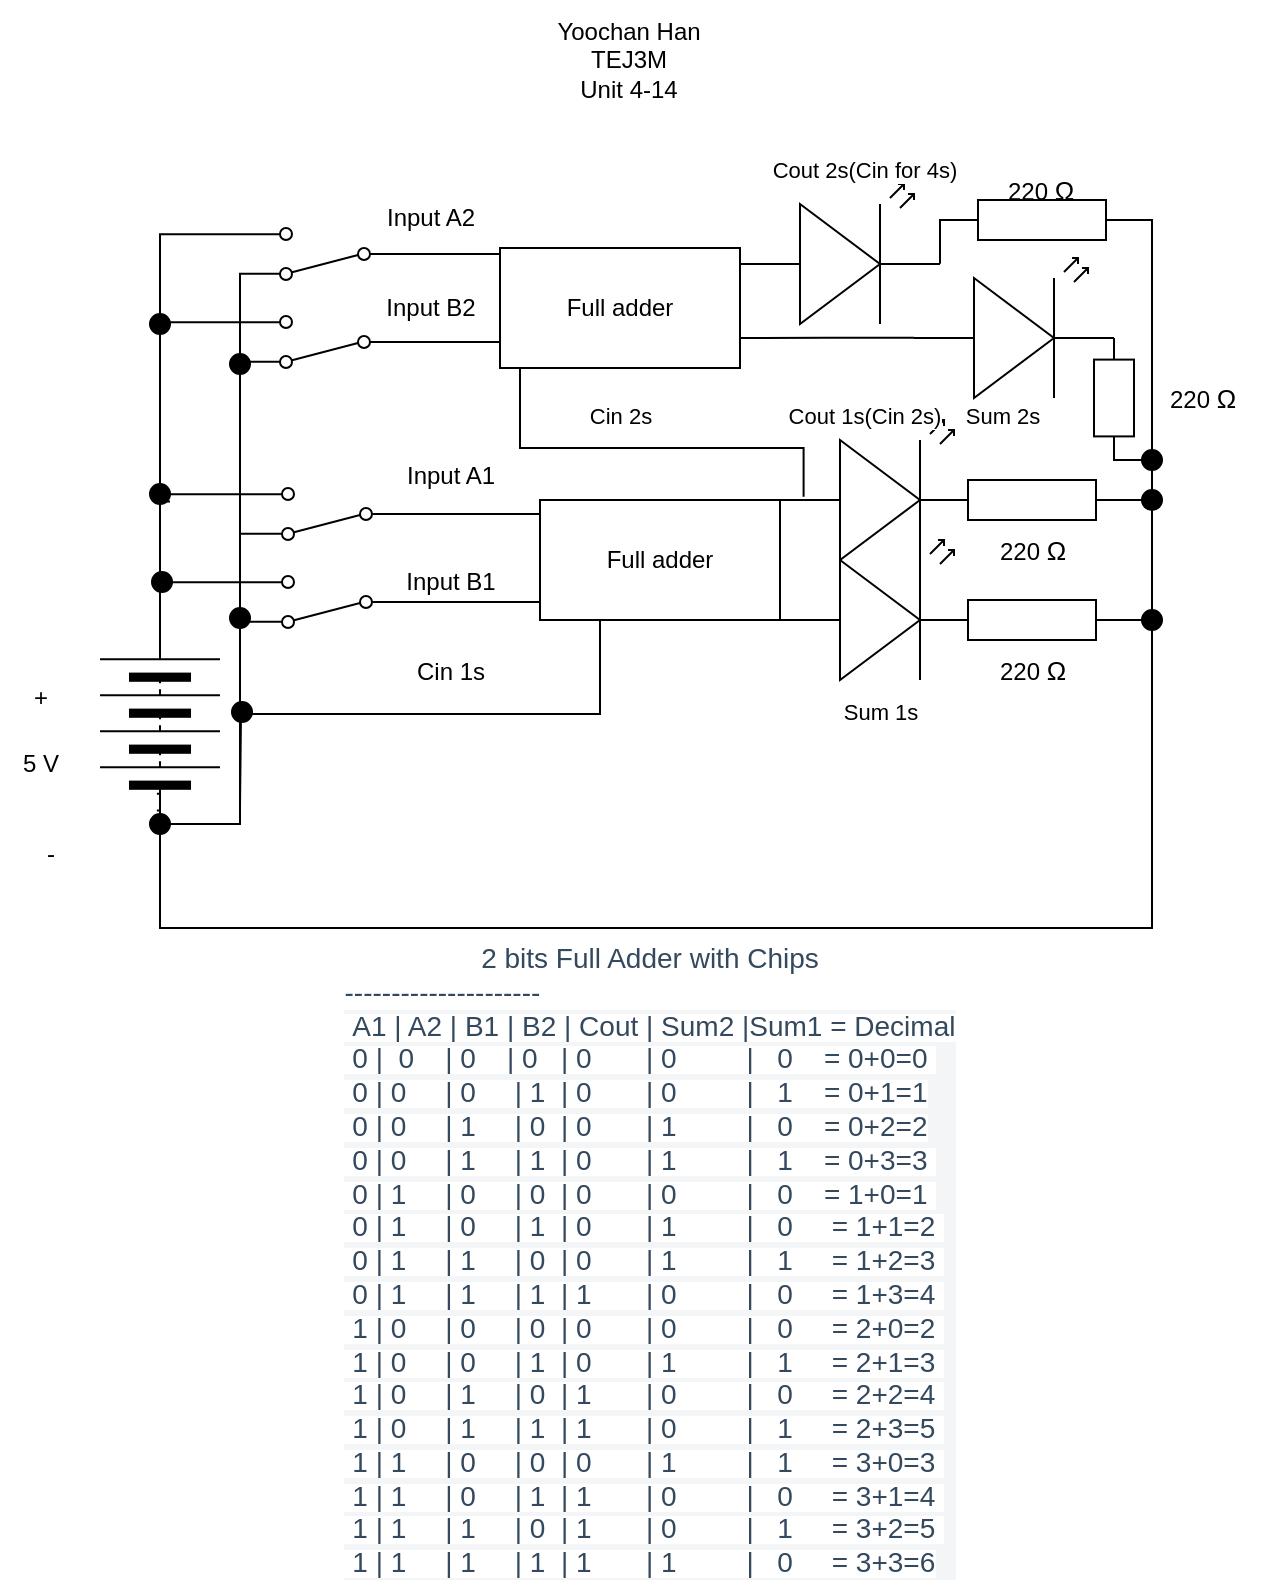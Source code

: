 <mxfile>
    <diagram id="GQCTTJcsUH3smYpTMoTU" name="Page-1">
        <mxGraphModel dx="730" dy="584" grid="1" gridSize="10" guides="1" tooltips="1" connect="1" arrows="1" fold="1" page="1" pageScale="1" pageWidth="827" pageHeight="1169" math="0" shadow="0">
            <root>
                <mxCell id="0"/>
                <mxCell id="1" parent="0"/>
                <mxCell id="62" value="Yoochan Han&lt;br&gt;TEJ3M&lt;br&gt;Unit 4-14" style="text;html=1;align=center;verticalAlign=middle;resizable=0;points=[];autosize=1;strokeColor=none;fillColor=none;" parent="1" vertex="1">
                    <mxGeometry x="364" y="120" width="100" height="60" as="geometry"/>
                </mxCell>
                <mxCell id="105" style="edgeStyle=orthogonalEdgeStyle;html=1;exitX=1;exitY=0.5;exitDx=0;exitDy=0;entryX=1;entryY=0.88;entryDx=0;entryDy=0;rounded=0;endArrow=none;endFill=0;" edge="1" parent="1" source="65" target="104">
                    <mxGeometry relative="1" as="geometry"/>
                </mxCell>
                <mxCell id="65" value="" style="pointerEvents=1;verticalLabelPosition=bottom;shadow=0;dashed=0;align=center;html=1;verticalAlign=top;shape=mxgraph.electrical.miscellaneous.batteryStack;rotation=-90;" parent="1" vertex="1">
                    <mxGeometry x="130" y="452" width="100" height="60" as="geometry"/>
                </mxCell>
                <mxCell id="67" value="5 V" style="text;html=1;align=center;verticalAlign=middle;resizable=0;points=[];autosize=1;strokeColor=none;fillColor=none;" parent="1" vertex="1">
                    <mxGeometry x="100" y="487" width="40" height="30" as="geometry"/>
                </mxCell>
                <mxCell id="68" value="+" style="text;html=1;align=center;verticalAlign=middle;resizable=0;points=[];autosize=1;strokeColor=none;fillColor=none;" parent="1" vertex="1">
                    <mxGeometry x="105" y="454" width="30" height="30" as="geometry"/>
                </mxCell>
                <mxCell id="69" value="-" style="text;html=1;align=center;verticalAlign=middle;resizable=0;points=[];autosize=1;strokeColor=none;fillColor=none;" parent="1" vertex="1">
                    <mxGeometry x="110" y="532" width="30" height="30" as="geometry"/>
                </mxCell>
                <mxCell id="101" value="&lt;span style=&quot;color: rgb(52, 73, 94); font-family: ArtifaktElement-Medium, sans-serif; text-align: left; background-color: light-dark(#ffffff, var(--ge-dark-color, #121212));&quot;&gt;&lt;font style=&quot;font-size: 14px;&quot;&gt;2 bits Full Adder with Chips&lt;/font&gt;&lt;/span&gt;&lt;div style=&quot;-webkit-tap-highlight-color: rgba(0, 0, 0, 0); box-sizing: border-box; color: rgb(52, 73, 94); font-family: ArtifaktElement-Medium, sans-serif; text-align: left;&quot;&gt;&lt;span style=&quot;background-color: light-dark(#ffffff, var(--ge-dark-color, #121212));&quot;&gt;&lt;font style=&quot;font-size: 14px;&quot;&gt;---------------------&lt;/font&gt;&lt;/span&gt;&lt;/div&gt;&lt;div style=&quot;-webkit-tap-highlight-color: rgba(0, 0, 0, 0); box-sizing: border-box; color: rgb(52, 73, 94); font-family: ArtifaktElement-Medium, sans-serif; text-align: left; background-color: rgb(244, 245, 246);&quot;&gt;&lt;span style=&quot;-webkit-tap-highlight-color: rgba(0, 0, 0, 0); box-sizing: border-box; background-color: light-dark(#ffffff, var(--ge-dark-color, #121212));&quot;&gt;&lt;font style=&quot;font-size: 14px;&quot;&gt;&amp;nbsp;A1 | A2 | B1 | B2 | Cout | Sum2 |Sum1 = Decimal&lt;/font&gt;&lt;/span&gt;&lt;/div&gt;&lt;div style=&quot;-webkit-tap-highlight-color: rgba(0, 0, 0, 0); box-sizing: border-box; color: rgb(52, 73, 94); font-family: ArtifaktElement-Medium, sans-serif; text-align: left; background-color: rgb(244, 245, 246);&quot;&gt;&lt;span style=&quot;-webkit-tap-highlight-color: rgba(0, 0, 0, 0); box-sizing: border-box; background-color: light-dark(#ffffff, var(--ge-dark-color, #121212));&quot;&gt;&lt;font style=&quot;font-size: 14px;&quot;&gt;&amp;nbsp;0 |&amp;nbsp; 0&amp;nbsp; &amp;nbsp; | 0&amp;nbsp; &amp;nbsp; | 0&amp;nbsp; &amp;nbsp;| 0&amp;nbsp; &amp;nbsp; &amp;nbsp; &amp;nbsp;| 0&amp;nbsp; &amp;nbsp; &amp;nbsp; &amp;nbsp; &amp;nbsp;|&amp;nbsp; &amp;nbsp;0&amp;nbsp; &amp;nbsp; = 0+0=0&amp;nbsp;&lt;/font&gt;&lt;/span&gt;&lt;/div&gt;&lt;div style=&quot;-webkit-tap-highlight-color: rgba(0, 0, 0, 0); box-sizing: border-box; color: rgb(52, 73, 94); font-family: ArtifaktElement-Medium, sans-serif; text-align: left; background-color: rgb(244, 245, 246);&quot;&gt;&lt;span style=&quot;-webkit-tap-highlight-color: rgba(0, 0, 0, 0); box-sizing: border-box; background-color: light-dark(#ffffff, var(--ge-dark-color, #121212));&quot;&gt;&lt;font style=&quot;font-size: 14px;&quot;&gt;&amp;nbsp;0 | 0&amp;nbsp; &amp;nbsp; &amp;nbsp;| 0&amp;nbsp; &amp;nbsp; &amp;nbsp;| 1&amp;nbsp; | 0&amp;nbsp; &amp;nbsp; &amp;nbsp; &amp;nbsp;| 0&amp;nbsp; &amp;nbsp; &amp;nbsp; &amp;nbsp; &amp;nbsp;|&amp;nbsp; &amp;nbsp;1&amp;nbsp; &amp;nbsp; = 0+1=1&lt;/font&gt;&lt;/span&gt;&lt;/div&gt;&lt;div style=&quot;-webkit-tap-highlight-color: rgba(0, 0, 0, 0); box-sizing: border-box; color: rgb(52, 73, 94); font-family: ArtifaktElement-Medium, sans-serif; text-align: left; background-color: rgb(244, 245, 246);&quot;&gt;&lt;span style=&quot;-webkit-tap-highlight-color: rgba(0, 0, 0, 0); box-sizing: border-box; background-color: light-dark(#ffffff, var(--ge-dark-color, #121212));&quot;&gt;&lt;font style=&quot;font-size: 14px;&quot;&gt;&amp;nbsp;0 | 0&amp;nbsp; &amp;nbsp; &amp;nbsp;| 1&amp;nbsp; &amp;nbsp; &amp;nbsp;| 0&amp;nbsp; | 0&amp;nbsp; &amp;nbsp; &amp;nbsp; &amp;nbsp;| 1&amp;nbsp; &amp;nbsp; &amp;nbsp; &amp;nbsp; &amp;nbsp;|&amp;nbsp; &amp;nbsp;0&amp;nbsp; &amp;nbsp; = 0+2=2&lt;/font&gt;&lt;/span&gt;&lt;/div&gt;&lt;div style=&quot;-webkit-tap-highlight-color: rgba(0, 0, 0, 0); box-sizing: border-box; color: rgb(52, 73, 94); font-family: ArtifaktElement-Medium, sans-serif; text-align: left; background-color: rgb(244, 245, 246);&quot;&gt;&lt;span style=&quot;-webkit-tap-highlight-color: rgba(0, 0, 0, 0); box-sizing: border-box; background-color: light-dark(#ffffff, var(--ge-dark-color, #121212));&quot;&gt;&lt;font style=&quot;font-size: 14px;&quot;&gt;&amp;nbsp;0 | 0&amp;nbsp; &amp;nbsp; &amp;nbsp;| 1&amp;nbsp; &amp;nbsp; &amp;nbsp;| 1&amp;nbsp; | 0&amp;nbsp; &amp;nbsp; &amp;nbsp; &amp;nbsp;| 1&amp;nbsp; &amp;nbsp; &amp;nbsp; &amp;nbsp; &amp;nbsp;|&amp;nbsp; &amp;nbsp;1&amp;nbsp; &amp;nbsp; = 0+3=3&amp;nbsp;&lt;/font&gt;&lt;/span&gt;&lt;/div&gt;&lt;div style=&quot;-webkit-tap-highlight-color: rgba(0, 0, 0, 0); box-sizing: border-box; color: rgb(52, 73, 94); font-family: ArtifaktElement-Medium, sans-serif; text-align: left; background-color: rgb(244, 245, 246);&quot;&gt;&lt;span style=&quot;background-color: light-dark(#ffffff, var(--ge-dark-color, #121212));&quot;&gt;&lt;font style=&quot;font-size: 14px;&quot;&gt;&amp;nbsp;0 | 1&amp;nbsp; &amp;nbsp; &amp;nbsp;| 0&amp;nbsp; &amp;nbsp; &amp;nbsp;| 0&amp;nbsp; | 0&amp;nbsp; &amp;nbsp; &amp;nbsp; &amp;nbsp;| 0&amp;nbsp; &amp;nbsp; &amp;nbsp; &amp;nbsp; &amp;nbsp;|&amp;nbsp; &amp;nbsp;0&amp;nbsp; &amp;nbsp; = 1+0=1&amp;nbsp;&lt;/font&gt;&lt;/span&gt;&lt;/div&gt;&lt;div style=&quot;-webkit-tap-highlight-color: rgba(0, 0, 0, 0); box-sizing: border-box; color: rgb(52, 73, 94); font-family: ArtifaktElement-Medium, sans-serif; text-align: left; background-color: rgb(244, 245, 246);&quot;&gt;&lt;span style=&quot;background-color: light-dark(#ffffff, var(--ge-dark-color, #121212));&quot;&gt;&lt;font style=&quot;font-size: 14px;&quot;&gt;&amp;nbsp;0 | 1&amp;nbsp; &amp;nbsp; &amp;nbsp;| 0&amp;nbsp; &amp;nbsp; &amp;nbsp;| 1&amp;nbsp; | 0&amp;nbsp; &amp;nbsp; &amp;nbsp; &amp;nbsp;| 1&amp;nbsp; &amp;nbsp; &amp;nbsp; &amp;nbsp; &amp;nbsp;|&amp;nbsp; &amp;nbsp;0&amp;nbsp; &amp;nbsp; &amp;nbsp;= 1+1=2&amp;nbsp;&lt;/font&gt;&lt;/span&gt;&lt;/div&gt;&lt;div style=&quot;-webkit-tap-highlight-color: rgba(0, 0, 0, 0); box-sizing: border-box; color: rgb(52, 73, 94); font-family: ArtifaktElement-Medium, sans-serif; text-align: left; background-color: rgb(244, 245, 246);&quot;&gt;&lt;span style=&quot;background-color: light-dark(#ffffff, var(--ge-dark-color, #121212));&quot;&gt;&lt;font style=&quot;font-size: 14px;&quot;&gt;&amp;nbsp;0 | 1&amp;nbsp; &amp;nbsp; &amp;nbsp;| 1&amp;nbsp; &amp;nbsp; &amp;nbsp;| 0&amp;nbsp; | 0&amp;nbsp; &amp;nbsp; &amp;nbsp; &amp;nbsp;| 1&amp;nbsp; &amp;nbsp; &amp;nbsp; &amp;nbsp; &amp;nbsp;|&amp;nbsp; &amp;nbsp;1&amp;nbsp; &amp;nbsp; &amp;nbsp;= 1+2=3&amp;nbsp;&lt;/font&gt;&lt;/span&gt;&lt;/div&gt;&lt;div style=&quot;-webkit-tap-highlight-color: rgba(0, 0, 0, 0); box-sizing: border-box; color: rgb(52, 73, 94); font-family: ArtifaktElement-Medium, sans-serif; text-align: left; background-color: rgb(244, 245, 246);&quot;&gt;&lt;span style=&quot;background-color: light-dark(#ffffff, var(--ge-dark-color, #121212));&quot;&gt;&lt;font style=&quot;font-size: 14px;&quot;&gt;&amp;nbsp;0 | 1&amp;nbsp; &amp;nbsp; &amp;nbsp;| 1&amp;nbsp; &amp;nbsp; &amp;nbsp;| 1&amp;nbsp; | 1&amp;nbsp; &amp;nbsp; &amp;nbsp; &amp;nbsp;| 0&amp;nbsp; &amp;nbsp; &amp;nbsp; &amp;nbsp; &amp;nbsp;|&amp;nbsp; &amp;nbsp;0&amp;nbsp; &amp;nbsp; &amp;nbsp;= 1+3=4&amp;nbsp;&lt;/font&gt;&lt;/span&gt;&lt;/div&gt;&lt;div style=&quot;-webkit-tap-highlight-color: rgba(0, 0, 0, 0); box-sizing: border-box; color: rgb(52, 73, 94); font-family: ArtifaktElement-Medium, sans-serif; text-align: left; background-color: rgb(244, 245, 246);&quot;&gt;&lt;span style=&quot;background-color: light-dark(#ffffff, var(--ge-dark-color, #121212));&quot;&gt;&lt;font style=&quot;font-size: 14px;&quot;&gt;&amp;nbsp;1 | 0&amp;nbsp; &amp;nbsp; &amp;nbsp;| 0&amp;nbsp; &amp;nbsp; &amp;nbsp;| 0&amp;nbsp; | 0&amp;nbsp; &amp;nbsp; &amp;nbsp; &amp;nbsp;| 0&amp;nbsp; &amp;nbsp; &amp;nbsp; &amp;nbsp; &amp;nbsp;|&amp;nbsp; &amp;nbsp;0&amp;nbsp; &amp;nbsp; &amp;nbsp;= 2+0=2&amp;nbsp;&lt;/font&gt;&lt;/span&gt;&lt;/div&gt;&lt;div style=&quot;-webkit-tap-highlight-color: rgba(0, 0, 0, 0); box-sizing: border-box; color: rgb(52, 73, 94); font-family: ArtifaktElement-Medium, sans-serif; text-align: left; background-color: rgb(244, 245, 246);&quot;&gt;&lt;span style=&quot;background-color: light-dark(#ffffff, var(--ge-dark-color, #121212));&quot;&gt;&lt;font style=&quot;font-size: 14px;&quot;&gt;&amp;nbsp;1 | 0&amp;nbsp; &amp;nbsp; &amp;nbsp;| 0&amp;nbsp; &amp;nbsp; &amp;nbsp;| 1&amp;nbsp; | 0&amp;nbsp; &amp;nbsp; &amp;nbsp; &amp;nbsp;| 1&amp;nbsp; &amp;nbsp; &amp;nbsp; &amp;nbsp; &amp;nbsp;|&amp;nbsp; &amp;nbsp;1&amp;nbsp; &amp;nbsp; &amp;nbsp;= 2+1=3&amp;nbsp;&lt;/font&gt;&lt;/span&gt;&lt;/div&gt;&lt;div style=&quot;-webkit-tap-highlight-color: rgba(0, 0, 0, 0); box-sizing: border-box; color: rgb(52, 73, 94); font-family: ArtifaktElement-Medium, sans-serif; text-align: left; background-color: rgb(244, 245, 246);&quot;&gt;&lt;span style=&quot;background-color: light-dark(#ffffff, var(--ge-dark-color, #121212));&quot;&gt;&lt;font style=&quot;font-size: 14px;&quot;&gt;&amp;nbsp;1 | 0&amp;nbsp; &amp;nbsp; &amp;nbsp;| 1&amp;nbsp; &amp;nbsp; &amp;nbsp;| 0&amp;nbsp; | 1&amp;nbsp; &amp;nbsp; &amp;nbsp; &amp;nbsp;| 0&amp;nbsp; &amp;nbsp; &amp;nbsp; &amp;nbsp; &amp;nbsp;|&amp;nbsp; &amp;nbsp;0&amp;nbsp; &amp;nbsp; &amp;nbsp;= 2+2=4&amp;nbsp;&lt;/font&gt;&lt;/span&gt;&lt;/div&gt;&lt;div style=&quot;-webkit-tap-highlight-color: rgba(0, 0, 0, 0); box-sizing: border-box; color: rgb(52, 73, 94); font-family: ArtifaktElement-Medium, sans-serif; text-align: left; background-color: rgb(244, 245, 246);&quot;&gt;&lt;span style=&quot;background-color: light-dark(#ffffff, var(--ge-dark-color, #121212));&quot;&gt;&lt;font style=&quot;font-size: 14px;&quot;&gt;&amp;nbsp;1 | 0&amp;nbsp; &amp;nbsp; &amp;nbsp;| 1&amp;nbsp; &amp;nbsp; &amp;nbsp;| 1&amp;nbsp; | 1&amp;nbsp; &amp;nbsp; &amp;nbsp; &amp;nbsp;| 0&amp;nbsp; &amp;nbsp; &amp;nbsp; &amp;nbsp; &amp;nbsp;|&amp;nbsp; &amp;nbsp;1&amp;nbsp; &amp;nbsp; &amp;nbsp;= 2+3=5&amp;nbsp;&lt;/font&gt;&lt;/span&gt;&lt;/div&gt;&lt;div style=&quot;-webkit-tap-highlight-color: rgba(0, 0, 0, 0); box-sizing: border-box; color: rgb(52, 73, 94); font-family: ArtifaktElement-Medium, sans-serif; text-align: left; background-color: rgb(244, 245, 246);&quot;&gt;&lt;span style=&quot;background-color: light-dark(#ffffff, var(--ge-dark-color, #121212));&quot;&gt;&lt;font style=&quot;font-size: 14px;&quot;&gt;&amp;nbsp;1 | 1&amp;nbsp; &amp;nbsp; &amp;nbsp;| 0&amp;nbsp; &amp;nbsp; &amp;nbsp;| 0&amp;nbsp; | 0&amp;nbsp; &amp;nbsp; &amp;nbsp; &amp;nbsp;| 1&amp;nbsp; &amp;nbsp; &amp;nbsp; &amp;nbsp; &amp;nbsp;|&amp;nbsp; &amp;nbsp;1&amp;nbsp; &amp;nbsp; &amp;nbsp;= 3+0=3&amp;nbsp;&lt;/font&gt;&lt;/span&gt;&lt;/div&gt;&lt;div style=&quot;-webkit-tap-highlight-color: rgba(0, 0, 0, 0); box-sizing: border-box; color: rgb(52, 73, 94); font-family: ArtifaktElement-Medium, sans-serif; text-align: left; background-color: rgb(244, 245, 246);&quot;&gt;&lt;span style=&quot;background-color: light-dark(#ffffff, var(--ge-dark-color, #121212));&quot;&gt;&lt;font style=&quot;font-size: 14px;&quot;&gt;&amp;nbsp;1 | 1&amp;nbsp; &amp;nbsp; &amp;nbsp;| 0&amp;nbsp; &amp;nbsp; &amp;nbsp;| 1&amp;nbsp; | 1&amp;nbsp; &amp;nbsp; &amp;nbsp; &amp;nbsp;| 0&amp;nbsp; &amp;nbsp; &amp;nbsp; &amp;nbsp; &amp;nbsp;|&amp;nbsp; &amp;nbsp;0&amp;nbsp; &amp;nbsp; &amp;nbsp;= 3+1=4&amp;nbsp;&lt;/font&gt;&lt;/span&gt;&lt;/div&gt;&lt;div style=&quot;-webkit-tap-highlight-color: rgba(0, 0, 0, 0); box-sizing: border-box; color: rgb(52, 73, 94); font-family: ArtifaktElement-Medium, sans-serif; text-align: left; background-color: rgb(244, 245, 246);&quot;&gt;&lt;span style=&quot;background-color: light-dark(#ffffff, var(--ge-dark-color, #121212));&quot;&gt;&lt;font style=&quot;font-size: 14px;&quot;&gt;&amp;nbsp;1 | 1&amp;nbsp; &amp;nbsp; &amp;nbsp;| 1&amp;nbsp; &amp;nbsp; &amp;nbsp;| 0&amp;nbsp; | 1&amp;nbsp; &amp;nbsp; &amp;nbsp; &amp;nbsp;| 0&amp;nbsp; &amp;nbsp; &amp;nbsp; &amp;nbsp; &amp;nbsp;|&amp;nbsp; &amp;nbsp;1&amp;nbsp; &amp;nbsp; &amp;nbsp;= 3+2=5&amp;nbsp;&lt;/font&gt;&lt;/span&gt;&lt;/div&gt;&lt;div style=&quot;-webkit-tap-highlight-color: rgba(0, 0, 0, 0); box-sizing: border-box; color: rgb(52, 73, 94); font-family: ArtifaktElement-Medium, sans-serif; text-align: left; background-color: rgb(244, 245, 246);&quot;&gt;&lt;span style=&quot;background-color: light-dark(#ffffff, var(--ge-dark-color, #121212));&quot;&gt;&lt;font style=&quot;font-size: 14px;&quot;&gt;&amp;nbsp;1 | 1&amp;nbsp; &amp;nbsp; &amp;nbsp;| 1&amp;nbsp; &amp;nbsp; &amp;nbsp;| 1&amp;nbsp; | 1&amp;nbsp; &amp;nbsp; &amp;nbsp; &amp;nbsp;| 1&amp;nbsp; &amp;nbsp; &amp;nbsp; &amp;nbsp; &amp;nbsp;|&amp;nbsp; &amp;nbsp;0&amp;nbsp; &amp;nbsp; &amp;nbsp;= 3+3=6&lt;/font&gt;&lt;/span&gt;&lt;/div&gt;" style="text;html=1;align=center;verticalAlign=middle;whiteSpace=wrap;rounded=0;" vertex="1" parent="1">
                    <mxGeometry x="260" y="630" width="330" height="240" as="geometry"/>
                </mxCell>
                <mxCell id="116" style="edgeStyle=orthogonalEdgeStyle;shape=connector;curved=0;rounded=0;html=1;exitX=0.25;exitY=1;exitDx=0;exitDy=0;strokeColor=default;align=center;verticalAlign=middle;fontFamily=Helvetica;fontSize=11;fontColor=default;labelBackgroundColor=default;endArrow=none;endFill=0;" edge="1" parent="1" source="102">
                    <mxGeometry relative="1" as="geometry">
                        <mxPoint x="220" y="524" as="targetPoint"/>
                    </mxGeometry>
                </mxCell>
                <mxCell id="102" value="Full adder" style="rounded=0;whiteSpace=wrap;html=1;" vertex="1" parent="1">
                    <mxGeometry x="370" y="370" width="120" height="60" as="geometry"/>
                </mxCell>
                <mxCell id="113" style="edgeStyle=orthogonalEdgeStyle;html=1;exitX=1;exitY=0.12;exitDx=0;exitDy=0;rounded=0;curved=0;endArrow=none;endFill=0;" edge="1" parent="1" source="103">
                    <mxGeometry relative="1" as="geometry">
                        <mxPoint x="220" y="504" as="targetPoint"/>
                        <Array as="points">
                            <mxPoint x="220" y="387"/>
                        </Array>
                    </mxGeometry>
                </mxCell>
                <mxCell id="103" value="" style="html=1;shape=mxgraph.electrical.electro-mechanical.twoWaySwitch;aspect=fixed;elSwitchState=2;rotation=-180;" vertex="1" parent="1">
                    <mxGeometry x="226" y="364" width="75" height="26" as="geometry"/>
                </mxCell>
                <mxCell id="115" style="edgeStyle=orthogonalEdgeStyle;shape=connector;curved=0;rounded=0;html=1;exitX=1;exitY=0.12;exitDx=0;exitDy=0;strokeColor=default;align=center;verticalAlign=middle;fontFamily=Helvetica;fontSize=11;fontColor=default;labelBackgroundColor=default;endArrow=none;endFill=0;entryX=0;entryY=0.5;entryDx=0;entryDy=0;" edge="1" parent="1" source="104" target="65">
                    <mxGeometry relative="1" as="geometry">
                        <mxPoint x="220" y="564.0" as="targetPoint"/>
                        <Array as="points">
                            <mxPoint x="220" y="431"/>
                            <mxPoint x="220" y="532"/>
                        </Array>
                    </mxGeometry>
                </mxCell>
                <mxCell id="104" value="" style="html=1;shape=mxgraph.electrical.electro-mechanical.twoWaySwitch;aspect=fixed;elSwitchState=2;rotation=-180;" vertex="1" parent="1">
                    <mxGeometry x="226" y="408" width="75" height="26" as="geometry"/>
                </mxCell>
                <mxCell id="106" style="edgeStyle=orthogonalEdgeStyle;html=1;exitX=1;exitY=0.5;exitDx=0;exitDy=0;entryX=1;entryY=0.88;entryDx=0;entryDy=0;rounded=0;endArrow=none;endFill=0;" edge="1" parent="1" source="65" target="103">
                    <mxGeometry relative="1" as="geometry">
                        <mxPoint x="190" y="442" as="sourcePoint"/>
                        <mxPoint x="236" y="421" as="targetPoint"/>
                        <Array as="points">
                            <mxPoint x="180" y="367"/>
                        </Array>
                    </mxGeometry>
                </mxCell>
                <mxCell id="107" value="" style="verticalLabelPosition=bottom;shadow=0;dashed=0;align=center;html=1;verticalAlign=top;shape=mxgraph.electrical.transmission.testPoint;" vertex="1" parent="1">
                    <mxGeometry x="176" y="406" width="10" height="10" as="geometry"/>
                </mxCell>
                <mxCell id="108" style="edgeStyle=none;html=1;exitX=0;exitY=0.5;exitDx=0;exitDy=0;entryX=0;entryY=0.849;entryDx=0;entryDy=0;entryPerimeter=0;endArrow=none;endFill=0;" edge="1" parent="1" source="104" target="102">
                    <mxGeometry relative="1" as="geometry"/>
                </mxCell>
                <mxCell id="109" style="edgeStyle=none;html=1;entryX=0;entryY=0.117;entryDx=0;entryDy=0;entryPerimeter=0;endArrow=none;endFill=0;" edge="1" parent="1" source="103" target="102">
                    <mxGeometry relative="1" as="geometry"/>
                </mxCell>
                <mxCell id="111" value="Input A1" style="text;html=1;align=center;verticalAlign=middle;resizable=0;points=[];autosize=1;strokeColor=none;fillColor=none;" vertex="1" parent="1">
                    <mxGeometry x="290" y="343" width="70" height="30" as="geometry"/>
                </mxCell>
                <mxCell id="112" value="Input B1" style="text;html=1;align=center;verticalAlign=middle;resizable=0;points=[];autosize=1;strokeColor=none;fillColor=none;" vertex="1" parent="1">
                    <mxGeometry x="290" y="396" width="70" height="30" as="geometry"/>
                </mxCell>
                <mxCell id="117" value="" style="verticalLabelPosition=bottom;shadow=0;dashed=0;align=center;html=1;verticalAlign=top;shape=mxgraph.electrical.transmission.testPoint;" vertex="1" parent="1">
                    <mxGeometry x="215" y="424" width="10" height="10" as="geometry"/>
                </mxCell>
                <mxCell id="118" value="" style="verticalLabelPosition=bottom;shadow=0;dashed=0;align=center;html=1;verticalAlign=top;shape=mxgraph.electrical.transmission.testPoint;" vertex="1" parent="1">
                    <mxGeometry x="216" y="471" width="10" height="10" as="geometry"/>
                </mxCell>
                <mxCell id="120" value="Cin 1s" style="text;html=1;align=center;verticalAlign=middle;resizable=0;points=[];autosize=1;strokeColor=none;fillColor=none;" vertex="1" parent="1">
                    <mxGeometry x="295" y="441" width="60" height="30" as="geometry"/>
                </mxCell>
                <mxCell id="121" value="" style="verticalLabelPosition=bottom;shadow=0;dashed=0;align=center;html=1;verticalAlign=top;shape=mxgraph.electrical.opto_electronics.led_2;pointerEvents=1;rotation=0;" vertex="1" parent="1">
                    <mxGeometry x="490" y="330" width="100" height="70" as="geometry"/>
                </mxCell>
                <mxCell id="122" value="" style="verticalLabelPosition=bottom;shadow=0;dashed=0;align=center;html=1;verticalAlign=top;shape=mxgraph.electrical.opto_electronics.led_2;pointerEvents=1;rotation=0;" vertex="1" parent="1">
                    <mxGeometry x="490" y="390" width="100" height="70" as="geometry"/>
                </mxCell>
                <mxCell id="127" style="edgeStyle=orthogonalEdgeStyle;shape=connector;curved=0;rounded=0;html=1;exitX=1;exitY=0.5;exitDx=0;exitDy=0;exitPerimeter=0;strokeColor=default;align=center;verticalAlign=middle;fontFamily=Helvetica;fontSize=11;fontColor=default;labelBackgroundColor=default;endArrow=none;endFill=0;entryX=0.067;entryY=0.474;entryDx=0;entryDy=0;entryPerimeter=0;" edge="1" parent="1" source="123" target="65">
                    <mxGeometry relative="1" as="geometry">
                        <mxPoint x="180" y="534" as="targetPoint"/>
                        <Array as="points">
                            <mxPoint x="676" y="370"/>
                            <mxPoint x="676" y="584"/>
                            <mxPoint x="180" y="584"/>
                            <mxPoint x="180" y="525"/>
                        </Array>
                    </mxGeometry>
                </mxCell>
                <mxCell id="123" value="" style="pointerEvents=1;verticalLabelPosition=bottom;shadow=0;dashed=0;align=center;html=1;verticalAlign=top;shape=mxgraph.electrical.resistors.resistor_1;" vertex="1" parent="1">
                    <mxGeometry x="566" y="360" width="100" height="20" as="geometry"/>
                </mxCell>
                <mxCell id="124" value="&lt;div style=&quot;text-align: center;&quot;&gt;&lt;span style=&quot;text-align: start; background-color: transparent; font-size: 12px;&quot;&gt;220&amp;nbsp;&lt;/span&gt;&lt;span style=&quot;font-size: 13px; font-family: &amp;quot;Google Sans&amp;quot;, Arial, sans-serif; text-align: start; text-wrap-mode: wrap; background-color: transparent;&quot;&gt;Ω&lt;/span&gt;&lt;/div&gt;" style="text;html=1;align=center;verticalAlign=middle;resizable=0;points=[];autosize=1;strokeColor=none;fillColor=none;" vertex="1" parent="1">
                    <mxGeometry x="586" y="380" width="60" height="30" as="geometry"/>
                </mxCell>
                <mxCell id="128" style="edgeStyle=orthogonalEdgeStyle;shape=connector;curved=0;rounded=0;html=1;exitX=1;exitY=0.5;exitDx=0;exitDy=0;exitPerimeter=0;strokeColor=default;align=center;verticalAlign=middle;fontFamily=Helvetica;fontSize=11;fontColor=default;labelBackgroundColor=default;endArrow=none;endFill=0;entryX=0.151;entryY=0.474;entryDx=0;entryDy=0;entryPerimeter=0;" edge="1" parent="1" source="125" target="65">
                    <mxGeometry relative="1" as="geometry">
                        <mxPoint x="181.852" y="534" as="targetPoint"/>
                        <Array as="points">
                            <mxPoint x="676" y="430"/>
                            <mxPoint x="676" y="584"/>
                            <mxPoint x="180" y="584"/>
                            <mxPoint x="180" y="517"/>
                        </Array>
                    </mxGeometry>
                </mxCell>
                <mxCell id="125" value="" style="pointerEvents=1;verticalLabelPosition=bottom;shadow=0;dashed=0;align=center;html=1;verticalAlign=top;shape=mxgraph.electrical.resistors.resistor_1;" vertex="1" parent="1">
                    <mxGeometry x="566" y="420" width="100" height="20" as="geometry"/>
                </mxCell>
                <mxCell id="126" value="&lt;div style=&quot;text-align: center;&quot;&gt;&lt;span style=&quot;text-align: start; background-color: transparent; font-size: 12px;&quot;&gt;220&amp;nbsp;&lt;/span&gt;&lt;span style=&quot;font-size: 13px; font-family: &amp;quot;Google Sans&amp;quot;, Arial, sans-serif; text-align: start; text-wrap-mode: wrap; background-color: transparent;&quot;&gt;Ω&lt;/span&gt;&lt;/div&gt;" style="text;html=1;align=center;verticalAlign=middle;resizable=0;points=[];autosize=1;strokeColor=none;fillColor=none;" vertex="1" parent="1">
                    <mxGeometry x="586" y="440" width="60" height="30" as="geometry"/>
                </mxCell>
                <mxCell id="129" value="" style="verticalLabelPosition=bottom;shadow=0;dashed=0;align=center;html=1;verticalAlign=top;shape=mxgraph.electrical.transmission.testPoint;" vertex="1" parent="1">
                    <mxGeometry x="671" y="425" width="10" height="10" as="geometry"/>
                </mxCell>
                <mxCell id="130" value="" style="verticalLabelPosition=bottom;shadow=0;dashed=0;align=center;html=1;verticalAlign=top;shape=mxgraph.electrical.transmission.testPoint;" vertex="1" parent="1">
                    <mxGeometry x="175" y="527" width="10" height="10" as="geometry"/>
                </mxCell>
                <mxCell id="131" value="Sum 1s" style="text;html=1;align=center;verticalAlign=middle;resizable=0;points=[];autosize=1;strokeColor=none;fillColor=none;fontFamily=Helvetica;fontSize=11;fontColor=default;labelBackgroundColor=default;" vertex="1" parent="1">
                    <mxGeometry x="510" y="461" width="60" height="30" as="geometry"/>
                </mxCell>
                <mxCell id="132" value="Cout 1s(Cin 2s)" style="text;html=1;align=center;verticalAlign=middle;resizable=0;points=[];autosize=1;strokeColor=none;fillColor=none;fontFamily=Helvetica;fontSize=11;fontColor=default;labelBackgroundColor=default;" vertex="1" parent="1">
                    <mxGeometry x="482" y="313" width="100" height="30" as="geometry"/>
                </mxCell>
                <mxCell id="133" value="Full adder" style="rounded=0;whiteSpace=wrap;html=1;" vertex="1" parent="1">
                    <mxGeometry x="350" y="244" width="120" height="60" as="geometry"/>
                </mxCell>
                <mxCell id="134" style="edgeStyle=orthogonalEdgeStyle;shape=connector;curved=0;rounded=0;html=1;entryX=0.118;entryY=0.549;entryDx=0;entryDy=0;entryPerimeter=0;strokeColor=default;align=center;verticalAlign=middle;fontFamily=Helvetica;fontSize=11;fontColor=default;labelBackgroundColor=default;endArrow=none;endFill=0;" edge="1" parent="1" source="133" target="121">
                    <mxGeometry relative="1" as="geometry">
                        <Array as="points">
                            <mxPoint x="360" y="344"/>
                            <mxPoint x="502" y="344"/>
                        </Array>
                    </mxGeometry>
                </mxCell>
                <mxCell id="135" value="Cin 2s" style="text;html=1;align=center;verticalAlign=middle;resizable=0;points=[];autosize=1;strokeColor=none;fillColor=none;fontFamily=Helvetica;fontSize=11;fontColor=default;labelBackgroundColor=default;" vertex="1" parent="1">
                    <mxGeometry x="385" y="313" width="50" height="30" as="geometry"/>
                </mxCell>
                <mxCell id="142" style="edgeStyle=orthogonalEdgeStyle;shape=connector;curved=0;rounded=0;html=1;exitX=0;exitY=0.5;exitDx=0;exitDy=0;entryX=0;entryY=0.25;entryDx=0;entryDy=0;strokeColor=default;align=center;verticalAlign=middle;fontFamily=Helvetica;fontSize=11;fontColor=default;labelBackgroundColor=default;endArrow=none;endFill=0;" edge="1" parent="1" source="138" target="133">
                    <mxGeometry relative="1" as="geometry">
                        <Array as="points">
                            <mxPoint x="350" y="247"/>
                        </Array>
                    </mxGeometry>
                </mxCell>
                <mxCell id="145" style="edgeStyle=orthogonalEdgeStyle;shape=connector;curved=0;rounded=0;html=1;exitX=1;exitY=0.88;exitDx=0;exitDy=0;strokeColor=default;align=center;verticalAlign=middle;fontFamily=Helvetica;fontSize=11;fontColor=default;labelBackgroundColor=default;endArrow=none;endFill=0;" edge="1" parent="1" source="138">
                    <mxGeometry relative="1" as="geometry">
                        <mxPoint x="180" y="404" as="targetPoint"/>
                        <Array as="points">
                            <mxPoint x="180" y="237"/>
                            <mxPoint x="180" y="344"/>
                        </Array>
                    </mxGeometry>
                </mxCell>
                <mxCell id="151" style="edgeStyle=orthogonalEdgeStyle;shape=connector;curved=0;rounded=0;html=1;exitX=1;exitY=0.12;exitDx=0;exitDy=0;strokeColor=default;align=center;verticalAlign=middle;fontFamily=Helvetica;fontSize=11;fontColor=default;labelBackgroundColor=default;endArrow=none;endFill=0;" edge="1" parent="1" source="138">
                    <mxGeometry relative="1" as="geometry">
                        <mxPoint x="220" y="324" as="targetPoint"/>
                        <Array as="points">
                            <mxPoint x="220" y="257"/>
                        </Array>
                    </mxGeometry>
                </mxCell>
                <mxCell id="138" value="" style="html=1;shape=mxgraph.electrical.electro-mechanical.twoWaySwitch;aspect=fixed;elSwitchState=2;rotation=-180;" vertex="1" parent="1">
                    <mxGeometry x="225" y="234" width="75" height="26" as="geometry"/>
                </mxCell>
                <mxCell id="143" style="edgeStyle=orthogonalEdgeStyle;shape=connector;curved=0;rounded=0;html=1;exitX=0;exitY=0.5;exitDx=0;exitDy=0;entryX=0;entryY=0.75;entryDx=0;entryDy=0;strokeColor=default;align=center;verticalAlign=middle;fontFamily=Helvetica;fontSize=11;fontColor=default;labelBackgroundColor=default;endArrow=none;endFill=0;" edge="1" parent="1" source="139" target="133">
                    <mxGeometry relative="1" as="geometry">
                        <Array as="points">
                            <mxPoint x="350" y="291"/>
                        </Array>
                    </mxGeometry>
                </mxCell>
                <mxCell id="144" style="edgeStyle=orthogonalEdgeStyle;shape=connector;curved=0;rounded=0;html=1;exitX=1;exitY=0.88;exitDx=0;exitDy=0;strokeColor=default;align=center;verticalAlign=middle;fontFamily=Helvetica;fontSize=11;fontColor=default;labelBackgroundColor=default;endArrow=none;endFill=0;" edge="1" parent="1" source="146">
                    <mxGeometry relative="1" as="geometry">
                        <mxPoint x="180" y="374" as="targetPoint"/>
                    </mxGeometry>
                </mxCell>
                <mxCell id="149" style="edgeStyle=orthogonalEdgeStyle;shape=connector;curved=0;rounded=0;html=1;exitX=1;exitY=0.12;exitDx=0;exitDy=0;strokeColor=default;align=center;verticalAlign=middle;fontFamily=Helvetica;fontSize=11;fontColor=default;labelBackgroundColor=default;endArrow=none;endFill=0;" edge="1" parent="1" source="139">
                    <mxGeometry relative="1" as="geometry">
                        <mxPoint x="220" y="394" as="targetPoint"/>
                        <Array as="points">
                            <mxPoint x="220" y="301"/>
                        </Array>
                    </mxGeometry>
                </mxCell>
                <mxCell id="139" value="" style="html=1;shape=mxgraph.electrical.electro-mechanical.twoWaySwitch;aspect=fixed;elSwitchState=2;rotation=-180;" vertex="1" parent="1">
                    <mxGeometry x="225" y="278" width="75" height="26" as="geometry"/>
                </mxCell>
                <mxCell id="140" value="Input A2" style="text;html=1;align=center;verticalAlign=middle;resizable=0;points=[];autosize=1;strokeColor=none;fillColor=none;" vertex="1" parent="1">
                    <mxGeometry x="280" y="214" width="70" height="30" as="geometry"/>
                </mxCell>
                <mxCell id="141" value="Input B2" style="text;html=1;align=center;verticalAlign=middle;resizable=0;points=[];autosize=1;strokeColor=none;fillColor=none;" vertex="1" parent="1">
                    <mxGeometry x="280" y="259" width="70" height="30" as="geometry"/>
                </mxCell>
                <mxCell id="147" value="" style="edgeStyle=orthogonalEdgeStyle;shape=connector;curved=0;rounded=0;html=1;exitX=1;exitY=0.88;exitDx=0;exitDy=0;strokeColor=default;align=center;verticalAlign=middle;fontFamily=Helvetica;fontSize=11;fontColor=default;labelBackgroundColor=default;endArrow=none;endFill=0;" edge="1" parent="1" source="139" target="146">
                    <mxGeometry relative="1" as="geometry">
                        <mxPoint x="180" y="374" as="targetPoint"/>
                        <mxPoint x="225" y="281" as="sourcePoint"/>
                    </mxGeometry>
                </mxCell>
                <mxCell id="146" value="" style="verticalLabelPosition=bottom;shadow=0;dashed=0;align=center;html=1;verticalAlign=top;shape=mxgraph.electrical.transmission.testPoint;" vertex="1" parent="1">
                    <mxGeometry x="175" y="362" width="10" height="10" as="geometry"/>
                </mxCell>
                <mxCell id="148" value="" style="verticalLabelPosition=bottom;shadow=0;dashed=0;align=center;html=1;verticalAlign=top;shape=mxgraph.electrical.transmission.testPoint;" vertex="1" parent="1">
                    <mxGeometry x="175" y="277" width="10" height="10" as="geometry"/>
                </mxCell>
                <mxCell id="150" value="" style="verticalLabelPosition=bottom;shadow=0;dashed=0;align=center;html=1;verticalAlign=top;shape=mxgraph.electrical.transmission.testPoint;" vertex="1" parent="1">
                    <mxGeometry x="215" y="297" width="10" height="10" as="geometry"/>
                </mxCell>
                <mxCell id="157" style="edgeStyle=elbowEdgeStyle;shape=connector;rounded=0;html=1;exitX=1;exitY=0.5;exitDx=0;exitDy=0;exitPerimeter=0;strokeColor=default;align=center;verticalAlign=middle;fontFamily=Helvetica;fontSize=11;fontColor=default;labelBackgroundColor=default;endArrow=none;endFill=0;entryX=0.5;entryY=0;entryDx=0;entryDy=0;elbow=vertical;" edge="1" parent="1" source="163" target="129">
                    <mxGeometry relative="1" as="geometry">
                        <mxPoint x="720" y="410.0" as="targetPoint"/>
                        <Array as="points">
                            <mxPoint x="640" y="230"/>
                        </Array>
                    </mxGeometry>
                </mxCell>
                <mxCell id="152" value="" style="verticalLabelPosition=bottom;shadow=0;dashed=0;align=center;html=1;verticalAlign=top;shape=mxgraph.electrical.opto_electronics.led_2;pointerEvents=1;rotation=0;" vertex="1" parent="1">
                    <mxGeometry x="470" y="212" width="100" height="70" as="geometry"/>
                </mxCell>
                <mxCell id="156" style="edgeStyle=orthogonalEdgeStyle;shape=connector;curved=0;rounded=0;html=1;entryX=1;entryY=0.75;entryDx=0;entryDy=0;strokeColor=default;align=center;verticalAlign=middle;fontFamily=Helvetica;fontSize=11;fontColor=default;labelBackgroundColor=default;endArrow=none;endFill=0;exitX=0;exitY=0.57;exitDx=0;exitDy=0;exitPerimeter=0;" edge="1" parent="1" source="153" target="133">
                    <mxGeometry relative="1" as="geometry"/>
                </mxCell>
                <mxCell id="153" value="" style="verticalLabelPosition=bottom;shadow=0;dashed=0;align=center;html=1;verticalAlign=top;shape=mxgraph.electrical.opto_electronics.led_2;pointerEvents=1;rotation=0;" vertex="1" parent="1">
                    <mxGeometry x="557" y="249" width="100" height="70" as="geometry"/>
                </mxCell>
                <mxCell id="154" value="Sum 2s" style="text;html=1;align=center;verticalAlign=middle;resizable=0;points=[];autosize=1;strokeColor=none;fillColor=none;fontFamily=Helvetica;fontSize=11;fontColor=default;labelBackgroundColor=default;" vertex="1" parent="1">
                    <mxGeometry x="571" y="313" width="60" height="30" as="geometry"/>
                </mxCell>
                <mxCell id="155" value="Cout 2s(Cin for 4s)" style="text;html=1;align=center;verticalAlign=middle;resizable=0;points=[];autosize=1;strokeColor=none;fillColor=none;fontFamily=Helvetica;fontSize=11;fontColor=default;labelBackgroundColor=default;" vertex="1" parent="1">
                    <mxGeometry x="472" y="190" width="120" height="30" as="geometry"/>
                </mxCell>
                <mxCell id="162" value="&lt;div style=&quot;text-align: center;&quot;&gt;&lt;span style=&quot;text-align: start; background-color: transparent; font-size: 12px;&quot;&gt;220&amp;nbsp;&lt;/span&gt;&lt;span style=&quot;font-size: 13px; font-family: &amp;quot;Google Sans&amp;quot;, Arial, sans-serif; text-align: start; text-wrap-mode: wrap; background-color: transparent;&quot;&gt;Ω&lt;/span&gt;&lt;/div&gt;" style="text;html=1;align=center;verticalAlign=middle;resizable=0;points=[];autosize=1;strokeColor=none;fillColor=none;" vertex="1" parent="1">
                    <mxGeometry x="590" y="200" width="60" height="30" as="geometry"/>
                </mxCell>
                <mxCell id="164" value="" style="edgeStyle=elbowEdgeStyle;shape=connector;rounded=0;html=1;exitX=0;exitY=0.5;exitDx=0;exitDy=0;exitPerimeter=0;strokeColor=default;align=center;verticalAlign=middle;fontFamily=Helvetica;fontSize=11;fontColor=default;labelBackgroundColor=default;endArrow=none;endFill=0;entryX=0;entryY=0.5;entryDx=0;entryDy=0;elbow=vertical;entryPerimeter=0;" edge="1" parent="1" source="163" target="163">
                    <mxGeometry relative="1" as="geometry">
                        <mxPoint x="676" y="425" as="targetPoint"/>
                        <mxPoint x="570" y="252" as="sourcePoint"/>
                        <Array as="points"/>
                    </mxGeometry>
                </mxCell>
                <mxCell id="163" value="" style="pointerEvents=1;verticalLabelPosition=bottom;shadow=0;dashed=0;align=center;html=1;verticalAlign=top;shape=mxgraph.electrical.resistors.resistor_1;" vertex="1" parent="1">
                    <mxGeometry x="571" y="220" width="100" height="20" as="geometry"/>
                </mxCell>
                <mxCell id="165" style="edgeStyle=orthogonalEdgeStyle;shape=connector;curved=0;rounded=0;html=1;entryX=1;entryY=0.57;entryDx=0;entryDy=0;entryPerimeter=0;strokeColor=default;align=center;verticalAlign=middle;fontFamily=Helvetica;fontSize=11;fontColor=default;labelBackgroundColor=default;endArrow=none;endFill=0;" edge="1" parent="1" source="163" target="152">
                    <mxGeometry relative="1" as="geometry">
                        <Array as="points">
                            <mxPoint x="570" y="230"/>
                        </Array>
                    </mxGeometry>
                </mxCell>
                <mxCell id="167" style="edgeStyle=orthogonalEdgeStyle;shape=connector;curved=0;rounded=0;html=1;strokeColor=default;align=center;verticalAlign=middle;fontFamily=Helvetica;fontSize=11;fontColor=default;labelBackgroundColor=default;endArrow=none;endFill=0;exitX=1;exitY=0.5;exitDx=0;exitDy=0;exitPerimeter=0;" edge="1" parent="1" source="166" target="129">
                    <mxGeometry relative="1" as="geometry">
                        <Array as="points">
                            <mxPoint x="657" y="350"/>
                            <mxPoint x="676" y="350"/>
                        </Array>
                    </mxGeometry>
                </mxCell>
                <mxCell id="166" value="" style="pointerEvents=1;verticalLabelPosition=bottom;shadow=0;dashed=0;align=center;html=1;verticalAlign=top;shape=mxgraph.electrical.resistors.resistor_1;rotation=90;" vertex="1" parent="1">
                    <mxGeometry x="627" y="309" width="60" height="20" as="geometry"/>
                </mxCell>
                <mxCell id="168" value="&lt;div style=&quot;text-align: center;&quot;&gt;&lt;span style=&quot;text-align: start; background-color: transparent; font-size: 12px;&quot;&gt;220&amp;nbsp;&lt;/span&gt;&lt;span style=&quot;font-size: 13px; font-family: &amp;quot;Google Sans&amp;quot;, Arial, sans-serif; text-align: start; text-wrap-mode: wrap; background-color: transparent;&quot;&gt;Ω&lt;/span&gt;&lt;/div&gt;" style="text;html=1;align=center;verticalAlign=middle;resizable=0;points=[];autosize=1;strokeColor=none;fillColor=none;" vertex="1" parent="1">
                    <mxGeometry x="671" y="304" width="60" height="30" as="geometry"/>
                </mxCell>
                <mxCell id="169" value="" style="verticalLabelPosition=bottom;shadow=0;dashed=0;align=center;html=1;verticalAlign=top;shape=mxgraph.electrical.transmission.testPoint;" vertex="1" parent="1">
                    <mxGeometry x="671" y="345" width="10" height="10" as="geometry"/>
                </mxCell>
                <mxCell id="170" value="" style="verticalLabelPosition=bottom;shadow=0;dashed=0;align=center;html=1;verticalAlign=top;shape=mxgraph.electrical.transmission.testPoint;" vertex="1" parent="1">
                    <mxGeometry x="671" y="365" width="10" height="10" as="geometry"/>
                </mxCell>
            </root>
        </mxGraphModel>
    </diagram>
</mxfile>